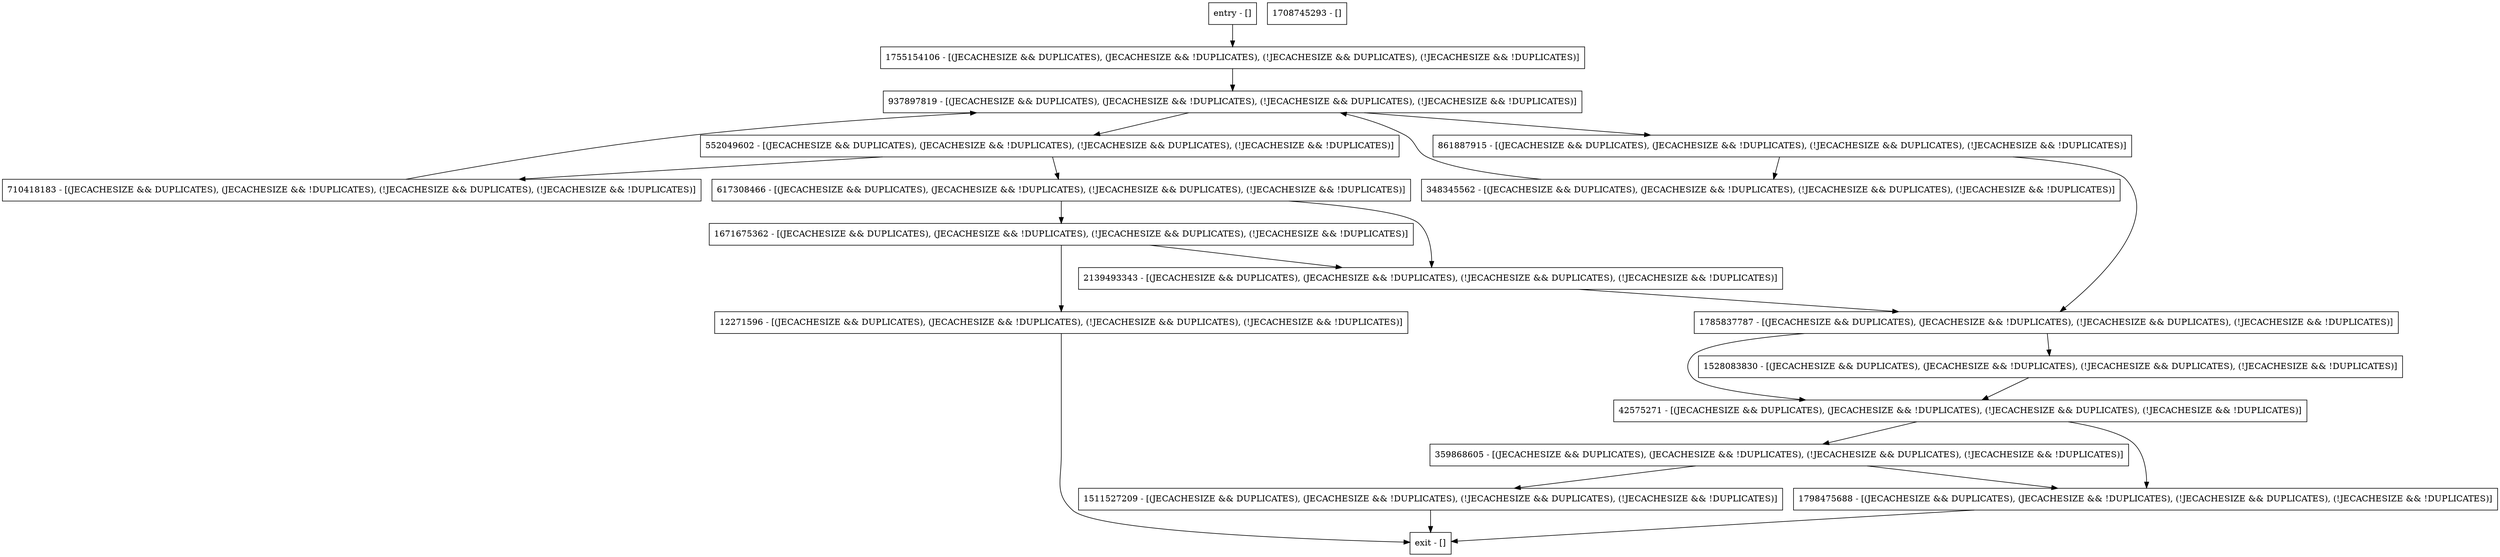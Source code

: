 digraph findBinForInsert {
node [shape=record];
1755154106 [label="1755154106 - [(JECACHESIZE && DUPLICATES), (JECACHESIZE && !DUPLICATES), (!JECACHESIZE && DUPLICATES), (!JECACHESIZE && !DUPLICATES)]"];
710418183 [label="710418183 - [(JECACHESIZE && DUPLICATES), (JECACHESIZE && !DUPLICATES), (!JECACHESIZE && DUPLICATES), (!JECACHESIZE && !DUPLICATES)]"];
12271596 [label="12271596 - [(JECACHESIZE && DUPLICATES), (JECACHESIZE && !DUPLICATES), (!JECACHESIZE && DUPLICATES), (!JECACHESIZE && !DUPLICATES)]"];
1708745293 [label="1708745293 - []"];
1511527209 [label="1511527209 - [(JECACHESIZE && DUPLICATES), (JECACHESIZE && !DUPLICATES), (!JECACHESIZE && DUPLICATES), (!JECACHESIZE && !DUPLICATES)]"];
348345562 [label="348345562 - [(JECACHESIZE && DUPLICATES), (JECACHESIZE && !DUPLICATES), (!JECACHESIZE && DUPLICATES), (!JECACHESIZE && !DUPLICATES)]"];
2139493343 [label="2139493343 - [(JECACHESIZE && DUPLICATES), (JECACHESIZE && !DUPLICATES), (!JECACHESIZE && DUPLICATES), (!JECACHESIZE && !DUPLICATES)]"];
1671675362 [label="1671675362 - [(JECACHESIZE && DUPLICATES), (JECACHESIZE && !DUPLICATES), (!JECACHESIZE && DUPLICATES), (!JECACHESIZE && !DUPLICATES)]"];
617308466 [label="617308466 - [(JECACHESIZE && DUPLICATES), (JECACHESIZE && !DUPLICATES), (!JECACHESIZE && DUPLICATES), (!JECACHESIZE && !DUPLICATES)]"];
entry [label="entry - []"];
exit [label="exit - []"];
42575271 [label="42575271 - [(JECACHESIZE && DUPLICATES), (JECACHESIZE && !DUPLICATES), (!JECACHESIZE && DUPLICATES), (!JECACHESIZE && !DUPLICATES)]"];
1528083830 [label="1528083830 - [(JECACHESIZE && DUPLICATES), (JECACHESIZE && !DUPLICATES), (!JECACHESIZE && DUPLICATES), (!JECACHESIZE && !DUPLICATES)]"];
552049602 [label="552049602 - [(JECACHESIZE && DUPLICATES), (JECACHESIZE && !DUPLICATES), (!JECACHESIZE && DUPLICATES), (!JECACHESIZE && !DUPLICATES)]"];
1798475688 [label="1798475688 - [(JECACHESIZE && DUPLICATES), (JECACHESIZE && !DUPLICATES), (!JECACHESIZE && DUPLICATES), (!JECACHESIZE && !DUPLICATES)]"];
1785837787 [label="1785837787 - [(JECACHESIZE && DUPLICATES), (JECACHESIZE && !DUPLICATES), (!JECACHESIZE && DUPLICATES), (!JECACHESIZE && !DUPLICATES)]"];
937897819 [label="937897819 - [(JECACHESIZE && DUPLICATES), (JECACHESIZE && !DUPLICATES), (!JECACHESIZE && DUPLICATES), (!JECACHESIZE && !DUPLICATES)]"];
861887915 [label="861887915 - [(JECACHESIZE && DUPLICATES), (JECACHESIZE && !DUPLICATES), (!JECACHESIZE && DUPLICATES), (!JECACHESIZE && !DUPLICATES)]"];
359868605 [label="359868605 - [(JECACHESIZE && DUPLICATES), (JECACHESIZE && !DUPLICATES), (!JECACHESIZE && DUPLICATES), (!JECACHESIZE && !DUPLICATES)]"];
entry;
exit;
1755154106 -> 937897819;
710418183 -> 937897819;
12271596 -> exit;
1511527209 -> exit;
348345562 -> 937897819;
2139493343 -> 1785837787;
1671675362 -> 12271596;
1671675362 -> 2139493343;
617308466 -> 2139493343;
617308466 -> 1671675362;
entry -> 1755154106;
42575271 -> 1798475688;
42575271 -> 359868605;
1528083830 -> 42575271;
552049602 -> 617308466;
552049602 -> 710418183;
1798475688 -> exit;
1785837787 -> 42575271;
1785837787 -> 1528083830;
937897819 -> 552049602;
937897819 -> 861887915;
861887915 -> 1785837787;
861887915 -> 348345562;
359868605 -> 1798475688;
359868605 -> 1511527209;
}
